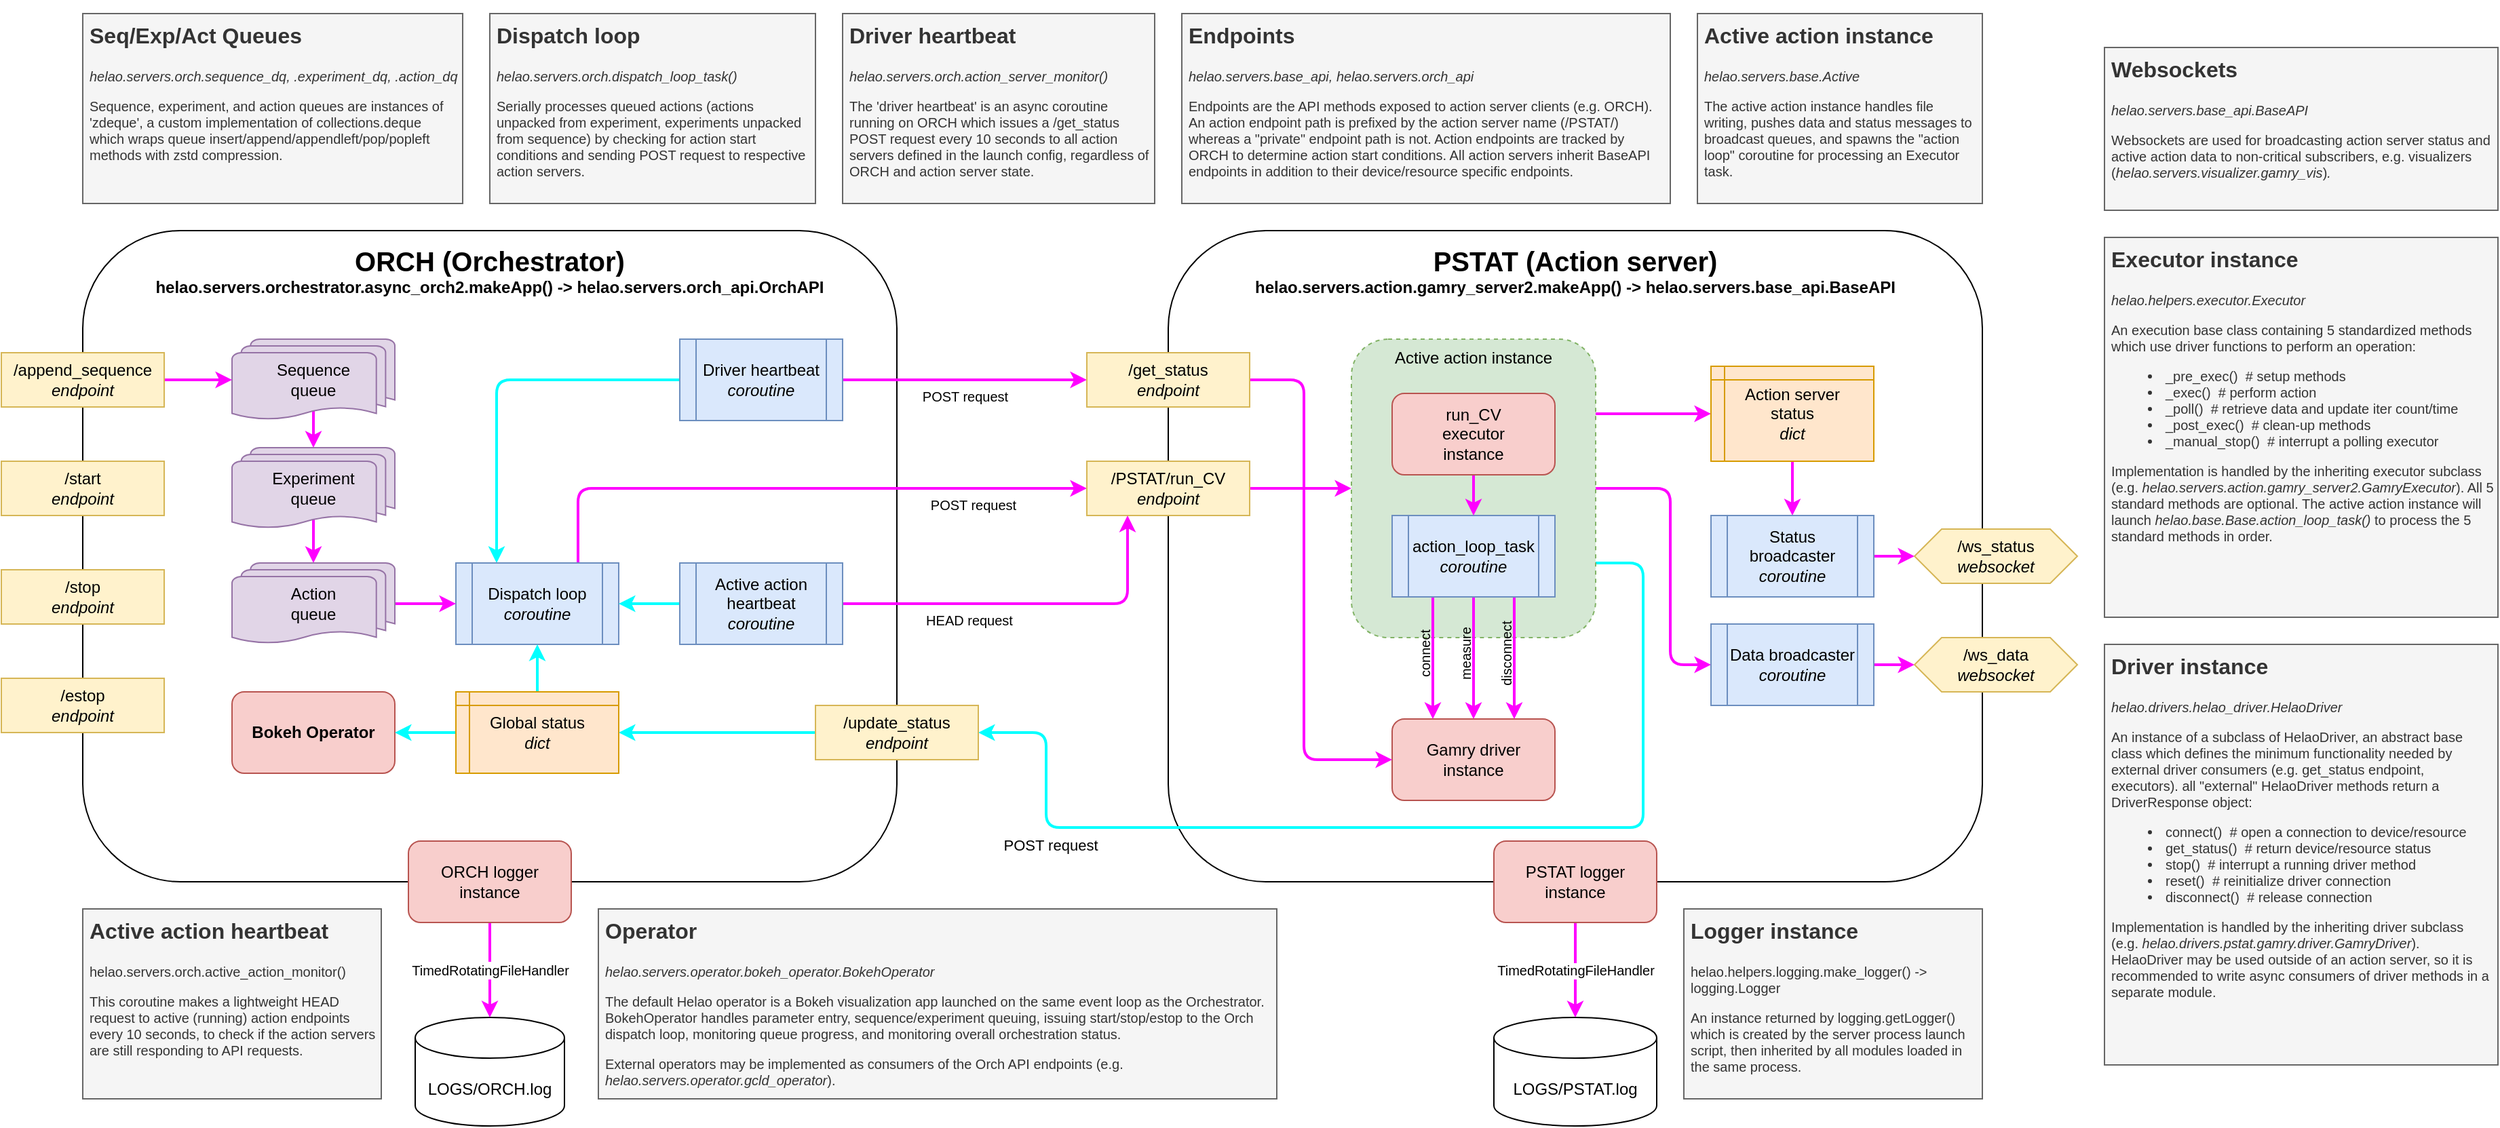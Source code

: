<mxfile>
    <diagram id="UCgfB4eMcKTBTghjKcvr" name="Page-1">
        <mxGraphModel dx="839" dy="654" grid="1" gridSize="10" guides="1" tooltips="1" connect="1" arrows="1" fold="1" page="1" pageScale="1" pageWidth="1100" pageHeight="850" math="0" shadow="0">
            <root>
                <mxCell id="0"/>
                <mxCell id="1" parent="0"/>
                <mxCell id="3" value="" style="rounded=1;whiteSpace=wrap;html=1;" parent="1" vertex="1">
                    <mxGeometry x="70" y="170" width="600" height="480" as="geometry"/>
                </mxCell>
                <mxCell id="6" value="&lt;b style=&quot;font-size: 20px;&quot;&gt;&lt;font style=&quot;font-size: 20px;&quot;&gt;ORCH (Orchestrator)&lt;br&gt;&lt;/font&gt;&lt;/b&gt;&lt;font size=&quot;1&quot;&gt;&lt;b&gt;&lt;font style=&quot;font-size: 12px;&quot;&gt;helao.servers.orchestrator.async_orch2.makeApp() -&amp;gt; helao.servers.orch_api.OrchAPI&lt;/font&gt;&lt;/b&gt;&lt;/font&gt;" style="text;html=1;strokeColor=none;fillColor=none;align=center;verticalAlign=middle;whiteSpace=wrap;rounded=0;fontStyle=0" parent="1" vertex="1">
                    <mxGeometry x="70" y="180" width="600" height="40" as="geometry"/>
                </mxCell>
                <mxCell id="7" value="" style="rounded=1;whiteSpace=wrap;html=1;" parent="1" vertex="1">
                    <mxGeometry x="870" y="170" width="600" height="480" as="geometry"/>
                </mxCell>
                <mxCell id="11" value="&lt;b&gt;&lt;font style=&quot;font-size: 20px;&quot;&gt;PSTAT (Action server)&lt;br&gt;&lt;/font&gt;&lt;/b&gt;&lt;font style=&quot;font-size: 12px;&quot;&gt;&lt;b&gt;&lt;font style=&quot;font-size: 12px;&quot;&gt;helao.servers.action.gamry_server2.makeApp() -&amp;gt; helao.servers.base_api.BaseAPI&lt;/font&gt;&lt;/b&gt;&lt;b&gt;&lt;font style=&quot;font-size: 12px;&quot;&gt;&lt;br&gt;&lt;/font&gt;&lt;/b&gt;&lt;/font&gt;" style="text;html=1;strokeColor=none;fillColor=none;align=center;verticalAlign=middle;whiteSpace=wrap;rounded=0;" parent="1" vertex="1">
                    <mxGeometry x="870" y="180" width="600" height="40" as="geometry"/>
                </mxCell>
                <mxCell id="38" value="POST request" style="edgeStyle=none;html=1;exitX=1;exitY=0.5;exitDx=0;exitDy=0;entryX=0;entryY=0.5;entryDx=0;entryDy=0;labelBackgroundColor=none;fontSize=10;verticalAlign=top;strokeColor=#FF00FF;strokeWidth=2;" parent="1" source="14" target="29" edge="1">
                    <mxGeometry x="-0.001" relative="1" as="geometry">
                        <mxPoint as="offset"/>
                    </mxGeometry>
                </mxCell>
                <mxCell id="97" style="edgeStyle=none;html=1;exitX=0;exitY=0.5;exitDx=0;exitDy=0;entryX=0.25;entryY=0;entryDx=0;entryDy=0;fontSize=12;strokeColor=#00FFFF;strokeWidth=2;" edge="1" parent="1" source="14" target="15">
                    <mxGeometry relative="1" as="geometry">
                        <Array as="points">
                            <mxPoint x="375" y="280"/>
                        </Array>
                    </mxGeometry>
                </mxCell>
                <mxCell id="14" value="Driver heartbeat&lt;br&gt;&lt;i&gt;coroutine&lt;/i&gt;" style="shape=process;whiteSpace=wrap;html=1;backgroundOutline=1;fillColor=#dae8fc;strokeColor=#6c8ebf;" parent="1" vertex="1">
                    <mxGeometry x="510" y="250" width="120" height="60" as="geometry"/>
                </mxCell>
                <mxCell id="39" value="POST request" style="edgeStyle=none;html=1;exitX=0.75;exitY=0;exitDx=0;exitDy=0;entryX=0;entryY=0.5;entryDx=0;entryDy=0;labelBackgroundColor=none;fontSize=10;verticalAlign=top;strokeColor=#FF00FF;strokeWidth=2;" parent="1" source="15" target="28" edge="1">
                    <mxGeometry x="0.609" relative="1" as="geometry">
                        <mxPoint as="offset"/>
                        <Array as="points">
                            <mxPoint x="435" y="360"/>
                        </Array>
                    </mxGeometry>
                </mxCell>
                <mxCell id="15" value="Dispatch loop&lt;br&gt;&lt;i&gt;coroutine&lt;br&gt;&lt;/i&gt;" style="shape=process;whiteSpace=wrap;html=1;backgroundOutline=1;fillColor=#dae8fc;strokeColor=#6c8ebf;" parent="1" vertex="1">
                    <mxGeometry x="345" y="415" width="120" height="60" as="geometry"/>
                </mxCell>
                <mxCell id="68" style="edgeStyle=none;html=1;exitX=0.5;exitY=0.88;exitDx=0;exitDy=0;exitPerimeter=0;entryX=0.5;entryY=0;entryDx=0;entryDy=0;entryPerimeter=0;strokeColor=#FF00FF;strokeWidth=2;" parent="1" source="17" target="65" edge="1">
                    <mxGeometry relative="1" as="geometry"/>
                </mxCell>
                <mxCell id="17" value="Experiment&lt;br&gt;queue" style="strokeWidth=1;html=1;shape=mxgraph.flowchart.multi-document;whiteSpace=wrap;fillColor=#e1d5e7;strokeColor=#9673a6;" parent="1" vertex="1">
                    <mxGeometry x="180" y="330" width="120" height="60" as="geometry"/>
                </mxCell>
                <mxCell id="25" value="Gamry driver&lt;br&gt;instance" style="rounded=1;whiteSpace=wrap;html=1;strokeWidth=1;fillColor=#f8cecc;strokeColor=#b85450;" parent="1" vertex="1">
                    <mxGeometry x="1035" y="530" width="120" height="60" as="geometry"/>
                </mxCell>
                <mxCell id="64" value="POST request" style="edgeStyle=none;html=1;exitX=1;exitY=0.75;exitDx=0;exitDy=0;entryX=1;entryY=0.5;entryDx=0;entryDy=0;verticalAlign=top;strokeColor=#00FFFF;strokeWidth=2;" parent="1" source="46" target="63" edge="1">
                    <mxGeometry x="0.69" relative="1" as="geometry">
                        <Array as="points">
                            <mxPoint x="1220" y="415"/>
                            <mxPoint x="1220" y="610"/>
                            <mxPoint x="780" y="610"/>
                            <mxPoint x="780" y="540"/>
                        </Array>
                        <mxPoint as="offset"/>
                    </mxGeometry>
                </mxCell>
                <mxCell id="89" style="edgeStyle=none;html=1;exitX=1;exitY=0.5;exitDx=0;exitDy=0;entryX=0;entryY=0.5;entryDx=0;entryDy=0;fontSize=12;strokeColor=#FF00FF;strokeWidth=2;" edge="1" parent="1" source="46" target="79">
                    <mxGeometry relative="1" as="geometry">
                        <Array as="points">
                            <mxPoint x="1240" y="360"/>
                            <mxPoint x="1240" y="490"/>
                        </Array>
                    </mxGeometry>
                </mxCell>
                <mxCell id="106" style="edgeStyle=none;html=1;exitX=1;exitY=0.25;exitDx=0;exitDy=0;entryX=0;entryY=0.5;entryDx=0;entryDy=0;strokeColor=#FF00FF;strokeWidth=2;fontSize=12;" edge="1" parent="1" source="46" target="76">
                    <mxGeometry relative="1" as="geometry"/>
                </mxCell>
                <mxCell id="46" value="Active action instance" style="rounded=1;whiteSpace=wrap;html=1;strokeWidth=1;verticalAlign=top;fillColor=#d5e8d4;strokeColor=#82b366;dashed=1;" parent="1" vertex="1">
                    <mxGeometry x="1005" y="250" width="180" height="220" as="geometry"/>
                </mxCell>
                <mxCell id="43" value="connect" style="edgeStyle=none;html=1;exitX=0.25;exitY=1;exitDx=0;exitDy=0;entryX=0.25;entryY=0;entryDx=0;entryDy=0;labelBackgroundColor=none;fontSize=10;horizontal=0;verticalAlign=bottom;strokeColor=#FF00FF;strokeWidth=2;" parent="1" source="26" target="25" edge="1">
                    <mxGeometry relative="1" as="geometry"/>
                </mxCell>
                <mxCell id="44" value="measure" style="edgeStyle=none;html=1;exitX=0.5;exitY=1;exitDx=0;exitDy=0;entryX=0.5;entryY=0;entryDx=0;entryDy=0;labelBackgroundColor=none;fontSize=10;horizontal=0;verticalAlign=bottom;strokeColor=#FF00FF;strokeWidth=2;" parent="1" source="26" target="25" edge="1">
                    <mxGeometry relative="1" as="geometry"/>
                </mxCell>
                <mxCell id="45" value="disconnect" style="edgeStyle=none;html=1;exitX=0.75;exitY=1;exitDx=0;exitDy=0;entryX=0.75;entryY=0;entryDx=0;entryDy=0;labelBackgroundColor=none;fontSize=10;horizontal=0;verticalAlign=bottom;strokeColor=#FF00FF;strokeWidth=2;" parent="1" source="26" target="25" edge="1">
                    <mxGeometry relative="1" as="geometry"/>
                </mxCell>
                <mxCell id="26" value="action_loop_task&lt;br&gt;&lt;i&gt;coroutine&lt;/i&gt;" style="shape=process;whiteSpace=wrap;html=1;backgroundOutline=1;strokeWidth=1;fillColor=#dae8fc;strokeColor=#6c8ebf;" parent="1" vertex="1">
                    <mxGeometry x="1035" y="380" width="120" height="60" as="geometry"/>
                </mxCell>
                <mxCell id="41" style="edgeStyle=none;html=1;exitX=1;exitY=0.5;exitDx=0;exitDy=0;labelBackgroundColor=none;fontSize=10;entryX=0;entryY=0.5;entryDx=0;entryDy=0;strokeColor=#FF00FF;strokeWidth=2;" parent="1" source="28" target="46" edge="1">
                    <mxGeometry relative="1" as="geometry"/>
                </mxCell>
                <mxCell id="28" value="/PSTAT/run_CV&lt;br&gt;&lt;i&gt;endpoint&lt;/i&gt;" style="rounded=0;whiteSpace=wrap;html=1;strokeWidth=1;fillColor=#fff2cc;strokeColor=#d6b656;" parent="1" vertex="1">
                    <mxGeometry x="810" y="340" width="120" height="40" as="geometry"/>
                </mxCell>
                <mxCell id="42" style="edgeStyle=none;html=1;exitX=1;exitY=0.5;exitDx=0;exitDy=0;entryX=0;entryY=0.5;entryDx=0;entryDy=0;labelBackgroundColor=none;fontSize=10;strokeColor=#FF00FF;strokeWidth=2;" parent="1" source="29" target="25" edge="1">
                    <mxGeometry relative="1" as="geometry">
                        <Array as="points">
                            <mxPoint x="970" y="280"/>
                            <mxPoint x="970" y="560"/>
                        </Array>
                    </mxGeometry>
                </mxCell>
                <mxCell id="29" value="/get_status&lt;br&gt;&lt;i&gt;endpoint&lt;/i&gt;" style="rounded=0;whiteSpace=wrap;html=1;strokeWidth=1;fillColor=#fff2cc;strokeColor=#d6b656;" parent="1" vertex="1">
                    <mxGeometry x="810" y="260" width="120" height="40" as="geometry"/>
                </mxCell>
                <mxCell id="48" value="HEAD request" style="edgeStyle=none;html=1;exitX=1;exitY=0.5;exitDx=0;exitDy=0;entryX=0.25;entryY=1;entryDx=0;entryDy=0;labelBackgroundColor=none;fontSize=10;verticalAlign=top;strokeColor=#FF00FF;strokeWidth=2;" parent="1" source="30" target="28" edge="1">
                    <mxGeometry x="-0.322" relative="1" as="geometry">
                        <Array as="points">
                            <mxPoint x="840" y="445"/>
                        </Array>
                        <mxPoint as="offset"/>
                    </mxGeometry>
                </mxCell>
                <mxCell id="99" style="edgeStyle=none;html=1;exitX=0;exitY=0.5;exitDx=0;exitDy=0;fontSize=12;strokeColor=#00FFFF;strokeWidth=2;" edge="1" parent="1" source="30" target="15">
                    <mxGeometry relative="1" as="geometry"/>
                </mxCell>
                <mxCell id="30" value="Active action heartbeat&lt;br&gt;&lt;i&gt;coroutine&lt;/i&gt;" style="shape=process;whiteSpace=wrap;html=1;backgroundOutline=1;fillColor=#dae8fc;strokeColor=#6c8ebf;" parent="1" vertex="1">
                    <mxGeometry x="510" y="415" width="120" height="60" as="geometry"/>
                </mxCell>
                <UserObject label="LOGS/PSTAT.log" id="31">
                    <mxCell style="shape=cylinder3;whiteSpace=wrap;html=1;boundedLbl=1;backgroundOutline=1;size=15;strokeWidth=1;" parent="1" vertex="1">
                        <mxGeometry x="1110" y="750" width="120" height="80" as="geometry"/>
                    </mxCell>
                </UserObject>
                <mxCell id="32" value="LOGS/ORCH.log" style="shape=cylinder3;whiteSpace=wrap;html=1;boundedLbl=1;backgroundOutline=1;size=15;strokeWidth=1;" parent="1" vertex="1">
                    <mxGeometry x="315" y="750" width="110" height="80" as="geometry"/>
                </mxCell>
                <mxCell id="37" value="TimedRotatingFileHandler" style="edgeStyle=none;html=1;exitX=0.5;exitY=1;exitDx=0;exitDy=0;entryX=0.5;entryY=0;entryDx=0;entryDy=0;entryPerimeter=0;labelBackgroundColor=default;fontSize=10;strokeColor=#FF00FF;strokeWidth=2;" parent="1" source="33" target="31" edge="1">
                    <mxGeometry relative="1" as="geometry"/>
                </mxCell>
                <mxCell id="33" value="PSTAT logger instance" style="rounded=1;whiteSpace=wrap;html=1;strokeWidth=1;fillColor=#f8cecc;strokeColor=#b85450;" parent="1" vertex="1">
                    <mxGeometry x="1110" y="620" width="120" height="60" as="geometry"/>
                </mxCell>
                <mxCell id="35" value="&lt;font style=&quot;font-size: 10px;&quot;&gt;TimedRotatingFileHandler&lt;/font&gt;" style="edgeStyle=none;html=1;exitX=0.5;exitY=1;exitDx=0;exitDy=0;entryX=0.5;entryY=0;entryDx=0;entryDy=0;entryPerimeter=0;strokeColor=#FF00FF;strokeWidth=2;" parent="1" source="34" target="32" edge="1">
                    <mxGeometry relative="1" as="geometry">
                        <mxPoint as="offset"/>
                    </mxGeometry>
                </mxCell>
                <mxCell id="34" value="ORCH logger instance" style="rounded=1;whiteSpace=wrap;html=1;strokeWidth=1;fillColor=#f8cecc;strokeColor=#b85450;" parent="1" vertex="1">
                    <mxGeometry x="310" y="620" width="120" height="60" as="geometry"/>
                </mxCell>
                <mxCell id="52" value="&lt;h1&gt;&lt;font style=&quot;font-size: 16px;&quot;&gt;Driver heartbeat&lt;/font&gt;&lt;/h1&gt;&lt;div&gt;&lt;i&gt;helao.servers.orch.action_server_monitor()&lt;/i&gt;&lt;/div&gt;&lt;p&gt;The 'driver heartbeat' is an async coroutine running on ORCH which issues a /get_status POST request every 10 seconds to all action servers defined in the launch config, regardless of ORCH and action server state.&lt;br&gt;&lt;/p&gt;" style="text;html=1;strokeColor=#666666;fillColor=#f5f5f5;spacing=5;spacingTop=-20;whiteSpace=wrap;overflow=hidden;rounded=0;strokeWidth=1;fontSize=10;labelBackgroundColor=none;fontColor=#333333;" parent="1" vertex="1">
                    <mxGeometry x="630" y="10" width="230" height="140" as="geometry"/>
                </mxCell>
                <mxCell id="53" value="&lt;h1&gt;&lt;font style=&quot;font-size: 16px;&quot;&gt;Active action heartbeat&lt;/font&gt;&lt;/h1&gt;&lt;div&gt;helao.servers.orch.active_action_monitor()&lt;br&gt;&lt;/div&gt;&lt;p&gt;This coroutine makes a lightweight HEAD request to active (running) action endpoints every 10 seconds, to check if the action servers are still responding to API requests.&lt;br&gt;&lt;/p&gt;" style="text;html=1;strokeColor=#666666;fillColor=#f5f5f5;spacing=5;spacingTop=-20;whiteSpace=wrap;overflow=hidden;rounded=0;strokeWidth=1;fontSize=10;labelBackgroundColor=none;fontColor=#333333;" parent="1" vertex="1">
                    <mxGeometry x="70" y="670" width="220" height="140" as="geometry"/>
                </mxCell>
                <mxCell id="54" value="&lt;h1&gt;&lt;font style=&quot;font-size: 16px;&quot;&gt;Seq/Exp/Act Queues&lt;/font&gt;&lt;/h1&gt;&lt;div&gt;&lt;i&gt;helao.servers.orch.sequence_dq, .experiment_dq, .action_dq&lt;/i&gt;&lt;br&gt;&lt;/div&gt;&lt;p&gt;Sequence, experiment, and action queues are instances of 'zdeque', a custom implementation of collections.deque which wraps queue insert/append/appendleft/pop/popleft methods with zstd compression.&lt;/p&gt;" style="text;html=1;strokeColor=#666666;fillColor=#f5f5f5;spacing=5;spacingTop=-20;whiteSpace=wrap;overflow=hidden;rounded=0;strokeWidth=1;fontSize=10;labelBackgroundColor=none;fontColor=#333333;" parent="1" vertex="1">
                    <mxGeometry x="70" y="10" width="280" height="140" as="geometry"/>
                </mxCell>
                <mxCell id="55" value="&lt;h1&gt;&lt;font style=&quot;font-size: 16px;&quot;&gt;Dispatch loop&lt;/font&gt;&lt;/h1&gt;&lt;div&gt;&lt;i&gt;helao.servers.orch.dispatch_loop_task()&lt;/i&gt;&lt;br&gt;&lt;/div&gt;&lt;p&gt;Serially processes queued actions (actions unpacked from experiment, experiments unpacked from sequence) by checking for action start conditions and sending POST request to respective action servers.&lt;br&gt;&lt;/p&gt;" style="text;html=1;strokeColor=#666666;fillColor=#f5f5f5;spacing=5;spacingTop=-20;whiteSpace=wrap;overflow=hidden;rounded=0;strokeWidth=1;fontSize=10;labelBackgroundColor=none;fontColor=#333333;" parent="1" vertex="1">
                    <mxGeometry x="370" y="10" width="240" height="140" as="geometry"/>
                </mxCell>
                <mxCell id="56" value="&lt;h1&gt;&lt;font style=&quot;font-size: 16px;&quot;&gt;Logger instance&lt;/font&gt;&lt;/h1&gt;&lt;div&gt;helao.helpers.logging.make_logger() -&amp;gt; logging.Logger&lt;br&gt;&lt;/div&gt;&lt;p&gt;An instance returned by logging.getLogger() which is created by the server process launch script, then inherited by all modules loaded in the same process.&lt;br&gt;&lt;/p&gt;" style="text;html=1;strokeColor=#666666;fillColor=#f5f5f5;spacing=5;spacingTop=-20;whiteSpace=wrap;overflow=hidden;rounded=0;strokeWidth=1;fontSize=10;labelBackgroundColor=none;fontColor=#333333;" parent="1" vertex="1">
                    <mxGeometry x="1250" y="670" width="220" height="140" as="geometry"/>
                </mxCell>
                <mxCell id="57" value="&lt;h1&gt;&lt;font style=&quot;font-size: 16px;&quot;&gt;Endpoints&lt;/font&gt;&lt;/h1&gt;&lt;div&gt;&lt;i&gt;helao.servers.base_api, helao.servers.orch_api&lt;/i&gt;&lt;br&gt;&lt;/div&gt;&lt;p&gt;Endpoints are the API methods exposed to action server clients (e.g. ORCH). An action endpoint path is prefixed by the action server name (/PSTAT/) whereas a &quot;private&quot; endpoint path is not. Action endpoints are tracked by ORCH to determine action start conditions. All action servers inherit BaseAPI endpoints in addition to their device/resource specific endpoints.&lt;br&gt;&lt;/p&gt;" style="text;html=1;strokeColor=#666666;fillColor=#f5f5f5;spacing=5;spacingTop=-20;whiteSpace=wrap;overflow=hidden;rounded=0;strokeWidth=1;fontSize=10;labelBackgroundColor=none;fontColor=#333333;" parent="1" vertex="1">
                    <mxGeometry x="880" y="10" width="360" height="140" as="geometry"/>
                </mxCell>
                <mxCell id="58" value="&lt;h1&gt;&lt;font style=&quot;font-size: 16px;&quot;&gt;Active action instance&lt;/font&gt;&lt;/h1&gt;&lt;div&gt;&lt;i&gt;helao.servers.base.Active&lt;/i&gt;&lt;br&gt;&lt;/div&gt;&lt;p&gt;The active action instance handles file writing, pushes data and status messages to broadcast queues, and spawns the &quot;action loop&quot; coroutine for processing an Executor task.&lt;br&gt;&lt;/p&gt;" style="text;html=1;strokeColor=#666666;fillColor=#f5f5f5;spacing=5;spacingTop=-20;whiteSpace=wrap;overflow=hidden;rounded=0;strokeWidth=1;fontSize=10;labelBackgroundColor=none;fontColor=#333333;" parent="1" vertex="1">
                    <mxGeometry x="1260" y="10" width="210" height="140" as="geometry"/>
                </mxCell>
                <mxCell id="59" value="&lt;h1&gt;&lt;font style=&quot;font-size: 16px;&quot;&gt;Executor instance&lt;/font&gt;&lt;br&gt;&lt;/h1&gt;&lt;p&gt;&lt;i&gt;helao.helpers.executor.Executor&lt;/i&gt;&lt;br&gt;&lt;/p&gt;&lt;p&gt;An execution base class containing 5 standardized methods which use driver functions to perform an operation:&lt;/p&gt;&lt;ul&gt;&lt;li&gt;_pre_exec()&amp;nbsp; # setup methods&lt;br&gt;&lt;/li&gt;&lt;li&gt;_exec()&amp;nbsp; # perform action&lt;br&gt;&lt;/li&gt;&lt;li&gt;_poll()&amp;nbsp; # retrieve data and update iter count/time&lt;br&gt;&lt;/li&gt;&lt;li&gt;_post_exec()&amp;nbsp; # clean-up methods&lt;br&gt;&lt;/li&gt;&lt;li&gt;_manual_stop()&amp;nbsp; # interrupt a polling executor&lt;br&gt;&lt;/li&gt;&lt;/ul&gt;&lt;div&gt;Implementation is handled by the inheriting executor subclass (e.g. &lt;i&gt;helao.servers.action.gamry_server2.GamryExecutor&lt;/i&gt;). All 5 standard methods are optional. The active action instance will launch &lt;i&gt;helao.base.Base.action_loop_task()&lt;/i&gt; to process the 5 standard methods in order.&lt;br&gt;&lt;/div&gt;" style="text;html=1;strokeColor=#666666;fillColor=#f5f5f5;spacing=5;spacingTop=-20;whiteSpace=wrap;overflow=hidden;rounded=0;strokeWidth=1;fontSize=10;labelBackgroundColor=none;fontColor=#333333;" parent="1" vertex="1">
                    <mxGeometry x="1560" y="175" width="290" height="280" as="geometry"/>
                </mxCell>
                <mxCell id="60" value="&lt;h1&gt;&lt;font style=&quot;font-size: 16px;&quot;&gt;Driver instance&lt;/font&gt;&lt;br&gt;&lt;/h1&gt;&lt;p&gt;&lt;i&gt;helao.drivers.helao_driver.HelaoDriver&lt;/i&gt;&lt;br&gt;&lt;/p&gt;&lt;p&gt;An instance of a subclass of HelaoDriver, an abstract base class which defines the minimum functionality needed by external driver consumers (e.g. get_status endpoint, executors). all &quot;external&quot; HelaoDriver methods return a DriverResponse object:&lt;/p&gt;&lt;ul&gt;&lt;li&gt;connect()&amp;nbsp; # open a connection to device/resource&lt;br&gt;&lt;/li&gt;&lt;li&gt;get_status()&amp;nbsp; # return device/resource status&lt;br&gt;&lt;/li&gt;&lt;li&gt;stop()&amp;nbsp; # interrupt a running driver method&lt;br&gt;&lt;/li&gt;&lt;li&gt;reset()&amp;nbsp; # reinitialize driver connection&lt;br&gt;&lt;/li&gt;&lt;li&gt;disconnect()&amp;nbsp; # release connection&lt;br&gt;&lt;/li&gt;&lt;/ul&gt;Implementation is handled by the inheriting driver subclass (e.g. &lt;i&gt;helao.drivers.pstat.gamry.driver.GamryDriver&lt;/i&gt;). HelaoDriver may be used outside of an action server, so it is recommended to write async consumers of driver methods in a separate module." style="text;html=1;strokeColor=#666666;fillColor=#f5f5f5;spacing=5;spacingTop=-20;whiteSpace=wrap;overflow=hidden;rounded=0;strokeWidth=1;fontSize=10;labelBackgroundColor=none;fontColor=#333333;" parent="1" vertex="1">
                    <mxGeometry x="1560" y="475" width="290" height="310" as="geometry"/>
                </mxCell>
                <mxCell id="61" value="Bokeh Operator&lt;i&gt;&lt;br&gt;&lt;span style=&quot;font-weight: normal;&quot;&gt;&lt;/span&gt;&lt;span style=&quot;font-weight: normal;&quot;&gt;&lt;/span&gt;&lt;/i&gt;" style="rounded=1;whiteSpace=wrap;html=1;fillColor=#f8cecc;strokeColor=#b85450;verticalAlign=middle;fontStyle=1" parent="1" vertex="1">
                    <mxGeometry x="180" y="510" width="120" height="60" as="geometry"/>
                </mxCell>
                <mxCell id="62" value="&lt;h1&gt;&lt;font style=&quot;font-size: 16px;&quot;&gt;Operator&lt;/font&gt;&lt;/h1&gt;&lt;div&gt;&lt;i&gt;helao.servers.operator.bokeh_operator.BokehOperator&lt;/i&gt;&lt;br&gt;&lt;/div&gt;&lt;p&gt;The default Helao operator is a Bokeh visualization app launched on the same event loop as the Orchestrator. BokehOperator handles parameter entry, sequence/experiment queuing, issuing start/stop/estop to the Orch dispatch loop, monitoring queue progress, and monitoring overall orchestration status.&lt;br&gt;&lt;/p&gt;&lt;p&gt;External operators may be implemented as consumers of the Orch API endpoints (e.g. &lt;i&gt;helao.servers.operator.gcld_operator&lt;/i&gt;).&lt;br&gt;&lt;/p&gt;" style="text;html=1;strokeColor=#666666;fillColor=#f5f5f5;spacing=5;spacingTop=-20;whiteSpace=wrap;overflow=hidden;rounded=0;strokeWidth=1;fontSize=10;labelBackgroundColor=none;fontColor=#333333;" parent="1" vertex="1">
                    <mxGeometry x="450" y="670" width="500" height="140" as="geometry"/>
                </mxCell>
                <mxCell id="91" style="edgeStyle=none;html=1;exitX=0;exitY=0.5;exitDx=0;exitDy=0;entryX=1;entryY=0.5;entryDx=0;entryDy=0;fontSize=12;strokeColor=#00FFFF;strokeWidth=2;" edge="1" parent="1" source="63" target="75">
                    <mxGeometry relative="1" as="geometry"/>
                </mxCell>
                <mxCell id="63" value="/update_status&lt;br&gt;&lt;i&gt;endpoint&lt;/i&gt;" style="rounded=0;whiteSpace=wrap;html=1;strokeWidth=1;fillColor=#fff2cc;strokeColor=#d6b656;" parent="1" vertex="1">
                    <mxGeometry x="610" y="520" width="120" height="40" as="geometry"/>
                </mxCell>
                <mxCell id="69" style="edgeStyle=none;html=1;exitX=1;exitY=0.5;exitDx=0;exitDy=0;exitPerimeter=0;entryX=0;entryY=0.5;entryDx=0;entryDy=0;strokeColor=#FF00FF;strokeWidth=2;" parent="1" source="65" target="15" edge="1">
                    <mxGeometry relative="1" as="geometry"/>
                </mxCell>
                <mxCell id="65" value="Action&lt;br&gt;queue" style="strokeWidth=1;html=1;shape=mxgraph.flowchart.multi-document;whiteSpace=wrap;fillColor=#e1d5e7;strokeColor=#9673a6;" parent="1" vertex="1">
                    <mxGeometry x="180" y="415" width="120" height="60" as="geometry"/>
                </mxCell>
                <mxCell id="67" style="edgeStyle=none;html=1;exitX=0.5;exitY=0.88;exitDx=0;exitDy=0;exitPerimeter=0;entryX=0.5;entryY=0;entryDx=0;entryDy=0;entryPerimeter=0;strokeColor=#FF00FF;strokeWidth=2;" parent="1" source="66" target="17" edge="1">
                    <mxGeometry relative="1" as="geometry">
                        <mxPoint x="240" y="320" as="targetPoint"/>
                    </mxGeometry>
                </mxCell>
                <mxCell id="66" value="Sequence&lt;br&gt;queue" style="strokeWidth=1;html=1;shape=mxgraph.flowchart.multi-document;whiteSpace=wrap;fillColor=#e1d5e7;strokeColor=#9673a6;" parent="1" vertex="1">
                    <mxGeometry x="180" y="250" width="120" height="60" as="geometry"/>
                </mxCell>
                <mxCell id="71" style="edgeStyle=none;html=1;exitX=1;exitY=0.5;exitDx=0;exitDy=0;entryX=0;entryY=0.5;entryDx=0;entryDy=0;entryPerimeter=0;strokeColor=#FF00FF;strokeWidth=2;" parent="1" source="70" target="66" edge="1">
                    <mxGeometry relative="1" as="geometry"/>
                </mxCell>
                <mxCell id="70" value="/append_sequence&lt;br&gt;&lt;i&gt;endpoint&lt;/i&gt;" style="rounded=0;whiteSpace=wrap;html=1;strokeWidth=1;fillColor=#fff2cc;strokeColor=#d6b656;" parent="1" vertex="1">
                    <mxGeometry x="10" y="260" width="120" height="40" as="geometry"/>
                </mxCell>
                <mxCell id="72" value="/start&lt;br&gt;&lt;i&gt;endpoint&lt;/i&gt;" style="rounded=0;whiteSpace=wrap;html=1;strokeWidth=1;fillColor=#fff2cc;strokeColor=#d6b656;" parent="1" vertex="1">
                    <mxGeometry x="10" y="340" width="120" height="40" as="geometry"/>
                </mxCell>
                <mxCell id="73" value="/stop&lt;br&gt;&lt;i&gt;endpoint&lt;/i&gt;" style="rounded=0;whiteSpace=wrap;html=1;strokeWidth=1;fillColor=#fff2cc;strokeColor=#d6b656;" parent="1" vertex="1">
                    <mxGeometry x="10" y="420" width="120" height="40" as="geometry"/>
                </mxCell>
                <mxCell id="74" value="/estop&lt;br&gt;&lt;i&gt;endpoint&lt;/i&gt;" style="rounded=0;whiteSpace=wrap;html=1;strokeWidth=1;fillColor=#fff2cc;strokeColor=#d6b656;" parent="1" vertex="1">
                    <mxGeometry x="10" y="500" width="120" height="40" as="geometry"/>
                </mxCell>
                <mxCell id="100" style="edgeStyle=none;html=1;exitX=0.5;exitY=0;exitDx=0;exitDy=0;fontSize=12;strokeColor=#00FFFF;strokeWidth=2;" edge="1" parent="1" source="75" target="15">
                    <mxGeometry relative="1" as="geometry"/>
                </mxCell>
                <mxCell id="103" style="edgeStyle=none;html=1;exitX=0;exitY=0.5;exitDx=0;exitDy=0;strokeColor=#00FFFF;fontSize=12;strokeWidth=2;" edge="1" parent="1" source="75" target="61">
                    <mxGeometry relative="1" as="geometry"/>
                </mxCell>
                <mxCell id="75" value="Global status&lt;br&gt;&lt;i&gt;dict&lt;br&gt;&lt;/i&gt;" style="shape=internalStorage;whiteSpace=wrap;html=1;backgroundOutline=1;fontSize=12;dx=10;dy=10;fillColor=#ffe6cc;strokeColor=#d79b00;" vertex="1" parent="1">
                    <mxGeometry x="345" y="510" width="120" height="60" as="geometry"/>
                </mxCell>
                <mxCell id="88" style="edgeStyle=none;html=1;exitX=0.5;exitY=1;exitDx=0;exitDy=0;entryX=0.5;entryY=0;entryDx=0;entryDy=0;fontSize=12;strokeColor=#FF00FF;strokeWidth=2;" edge="1" parent="1" source="76" target="78">
                    <mxGeometry relative="1" as="geometry"/>
                </mxCell>
                <mxCell id="76" value="Action server&lt;br&gt;status&lt;br&gt;&lt;i&gt;dict&lt;br&gt;&lt;/i&gt;" style="shape=internalStorage;whiteSpace=wrap;html=1;backgroundOutline=1;fontSize=12;dx=10;dy=10;fillColor=#ffe6cc;strokeColor=#d79b00;" vertex="1" parent="1">
                    <mxGeometry x="1270" y="270" width="120" height="70" as="geometry"/>
                </mxCell>
                <mxCell id="86" style="edgeStyle=none;html=1;exitX=1;exitY=0.5;exitDx=0;exitDy=0;fontSize=12;strokeColor=#FF00FF;strokeWidth=2;" edge="1" parent="1" source="78" target="84">
                    <mxGeometry relative="1" as="geometry"/>
                </mxCell>
                <mxCell id="78" value="Status broadcaster&lt;br&gt;&lt;i&gt;coroutine&lt;/i&gt;" style="shape=process;whiteSpace=wrap;html=1;backgroundOutline=1;fillColor=#dae8fc;strokeColor=#6c8ebf;" vertex="1" parent="1">
                    <mxGeometry x="1270" y="380" width="120" height="60" as="geometry"/>
                </mxCell>
                <mxCell id="90" style="edgeStyle=none;html=1;exitX=1;exitY=0.5;exitDx=0;exitDy=0;entryX=0;entryY=0.5;entryDx=0;entryDy=0;fontSize=12;strokeColor=#FF00FF;strokeWidth=2;" edge="1" parent="1" source="79" target="83">
                    <mxGeometry relative="1" as="geometry"/>
                </mxCell>
                <mxCell id="79" value="Data broadcaster&lt;br&gt;&lt;i&gt;coroutine&lt;/i&gt;" style="shape=process;whiteSpace=wrap;html=1;backgroundOutline=1;fillColor=#dae8fc;strokeColor=#6c8ebf;" vertex="1" parent="1">
                    <mxGeometry x="1270" y="460" width="120" height="60" as="geometry"/>
                </mxCell>
                <mxCell id="83" value="/ws_data&lt;br&gt;&lt;i&gt;websocket&lt;/i&gt;" style="shape=hexagon;perimeter=hexagonPerimeter2;whiteSpace=wrap;html=1;fixedSize=1;fontSize=12;fillColor=#fff2cc;strokeColor=#d6b656;" vertex="1" parent="1">
                    <mxGeometry x="1420" y="470" width="120" height="40" as="geometry"/>
                </mxCell>
                <mxCell id="84" value="/ws_status&lt;br&gt;&lt;i&gt;websocket&lt;/i&gt;" style="shape=hexagon;perimeter=hexagonPerimeter2;whiteSpace=wrap;html=1;fixedSize=1;fontSize=12;fillColor=#fff2cc;strokeColor=#d6b656;" vertex="1" parent="1">
                    <mxGeometry x="1420" y="390" width="120" height="40" as="geometry"/>
                </mxCell>
                <mxCell id="102" value="&lt;h1&gt;&lt;font style=&quot;font-size: 16px;&quot;&gt;Websockets&lt;/font&gt;&lt;/h1&gt;&lt;div&gt;&lt;i&gt;helao.servers.base_api.BaseAPI&lt;/i&gt;&lt;br&gt;&lt;/div&gt;&lt;p&gt;Websockets are used for broadcasting action server status and active action data to non-critical subscribers, e.g. visualizers (&lt;i&gt;helao.servers.visualizer.gamry_vis&lt;/i&gt;)&lt;i&gt;. &lt;/i&gt;&lt;br&gt;&lt;/p&gt;" style="text;html=1;strokeColor=#666666;fillColor=#f5f5f5;spacing=5;spacingTop=-20;whiteSpace=wrap;overflow=hidden;rounded=0;strokeWidth=1;fontSize=10;labelBackgroundColor=none;fontColor=#333333;" vertex="1" parent="1">
                    <mxGeometry x="1560" y="35" width="290" height="120" as="geometry"/>
                </mxCell>
                <mxCell id="105" style="edgeStyle=none;html=1;exitX=0.5;exitY=1;exitDx=0;exitDy=0;entryX=0.5;entryY=0;entryDx=0;entryDy=0;strokeColor=#FF00FF;strokeWidth=2;fontSize=12;" edge="1" parent="1" source="104" target="26">
                    <mxGeometry relative="1" as="geometry"/>
                </mxCell>
                <mxCell id="104" value="run_CV&lt;br&gt;executor&lt;br&gt;instance" style="rounded=1;whiteSpace=wrap;html=1;strokeWidth=1;fillColor=#f8cecc;strokeColor=#b85450;" vertex="1" parent="1">
                    <mxGeometry x="1035" y="290" width="120" height="60" as="geometry"/>
                </mxCell>
            </root>
        </mxGraphModel>
    </diagram>
</mxfile>